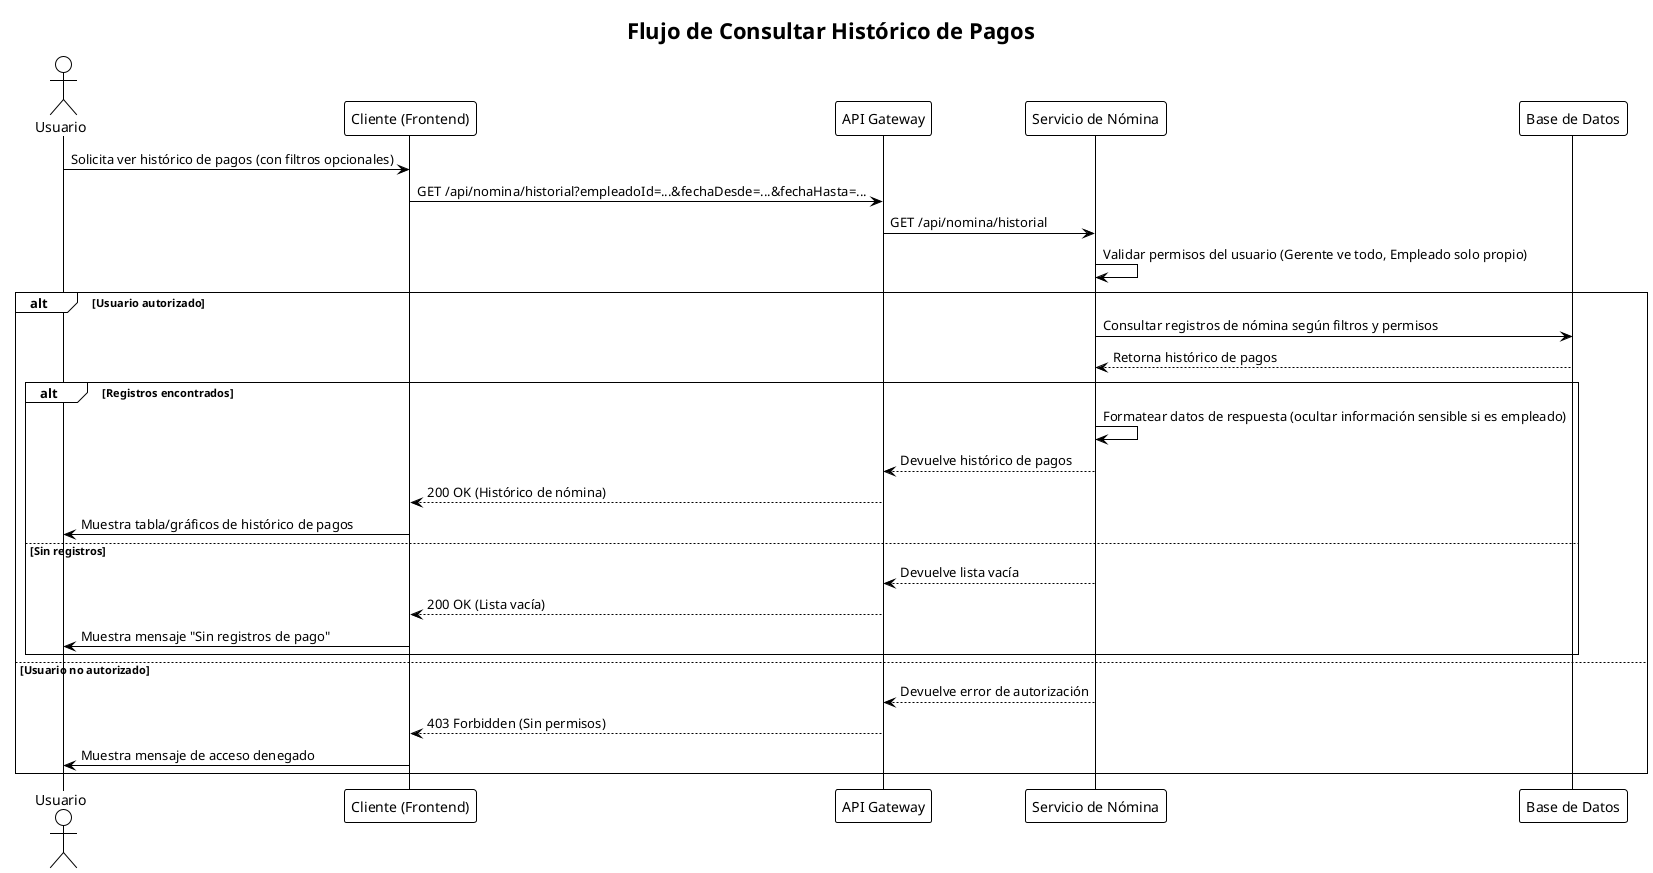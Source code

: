 @startuml sequence_consultar_historial_nomina
!theme plain

title "Flujo de Consultar Histórico de Pagos"

actor Usuario
participant "Cliente (Frontend)" as Cliente
participant "API Gateway" as Gateway
participant "Servicio de Nómina" as NominaService
participant "Base de Datos" as DB

Usuario -> Cliente: Solicita ver histórico de pagos (con filtros opcionales)
Cliente -> Gateway: GET /api/nomina/historial?empleadoId=...&fechaDesde=...&fechaHasta=...
Gateway -> NominaService: GET /api/nomina/historial

NominaService -> NominaService: Validar permisos del usuario (Gerente ve todo, Empleado solo propio)

alt Usuario autorizado
    NominaService -> DB: Consultar registros de nómina según filtros y permisos
    DB --> NominaService: Retorna histórico de pagos
    
    alt Registros encontrados
        NominaService -> NominaService: Formatear datos de respuesta (ocultar información sensible si es empleado)
        NominaService --> Gateway: Devuelve histórico de pagos
        Gateway --> Cliente: 200 OK (Histórico de nómina)
        Cliente -> Usuario: Muestra tabla/gráficos de histórico de pagos
    else Sin registros
        NominaService --> Gateway: Devuelve lista vacía
        Gateway --> Cliente: 200 OK (Lista vacía)
        Cliente -> Usuario: Muestra mensaje "Sin registros de pago"
    end
else Usuario no autorizado
    NominaService --> Gateway: Devuelve error de autorización
    Gateway --> Cliente: 403 Forbidden (Sin permisos)
    Cliente -> Usuario: Muestra mensaje de acceso denegado
end

@enduml
